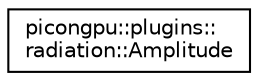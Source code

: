 digraph "Graphical Class Hierarchy"
{
 // LATEX_PDF_SIZE
  edge [fontname="Helvetica",fontsize="10",labelfontname="Helvetica",labelfontsize="10"];
  node [fontname="Helvetica",fontsize="10",shape=record];
  rankdir="LR";
  Node0 [label="picongpu::plugins::\lradiation::Amplitude",height=0.2,width=0.4,color="black", fillcolor="white", style="filled",URL="$classpicongpu_1_1plugins_1_1radiation_1_1_amplitude.html",tooltip="class to store 3 complex numbers for the radiated amplitude"];
}
